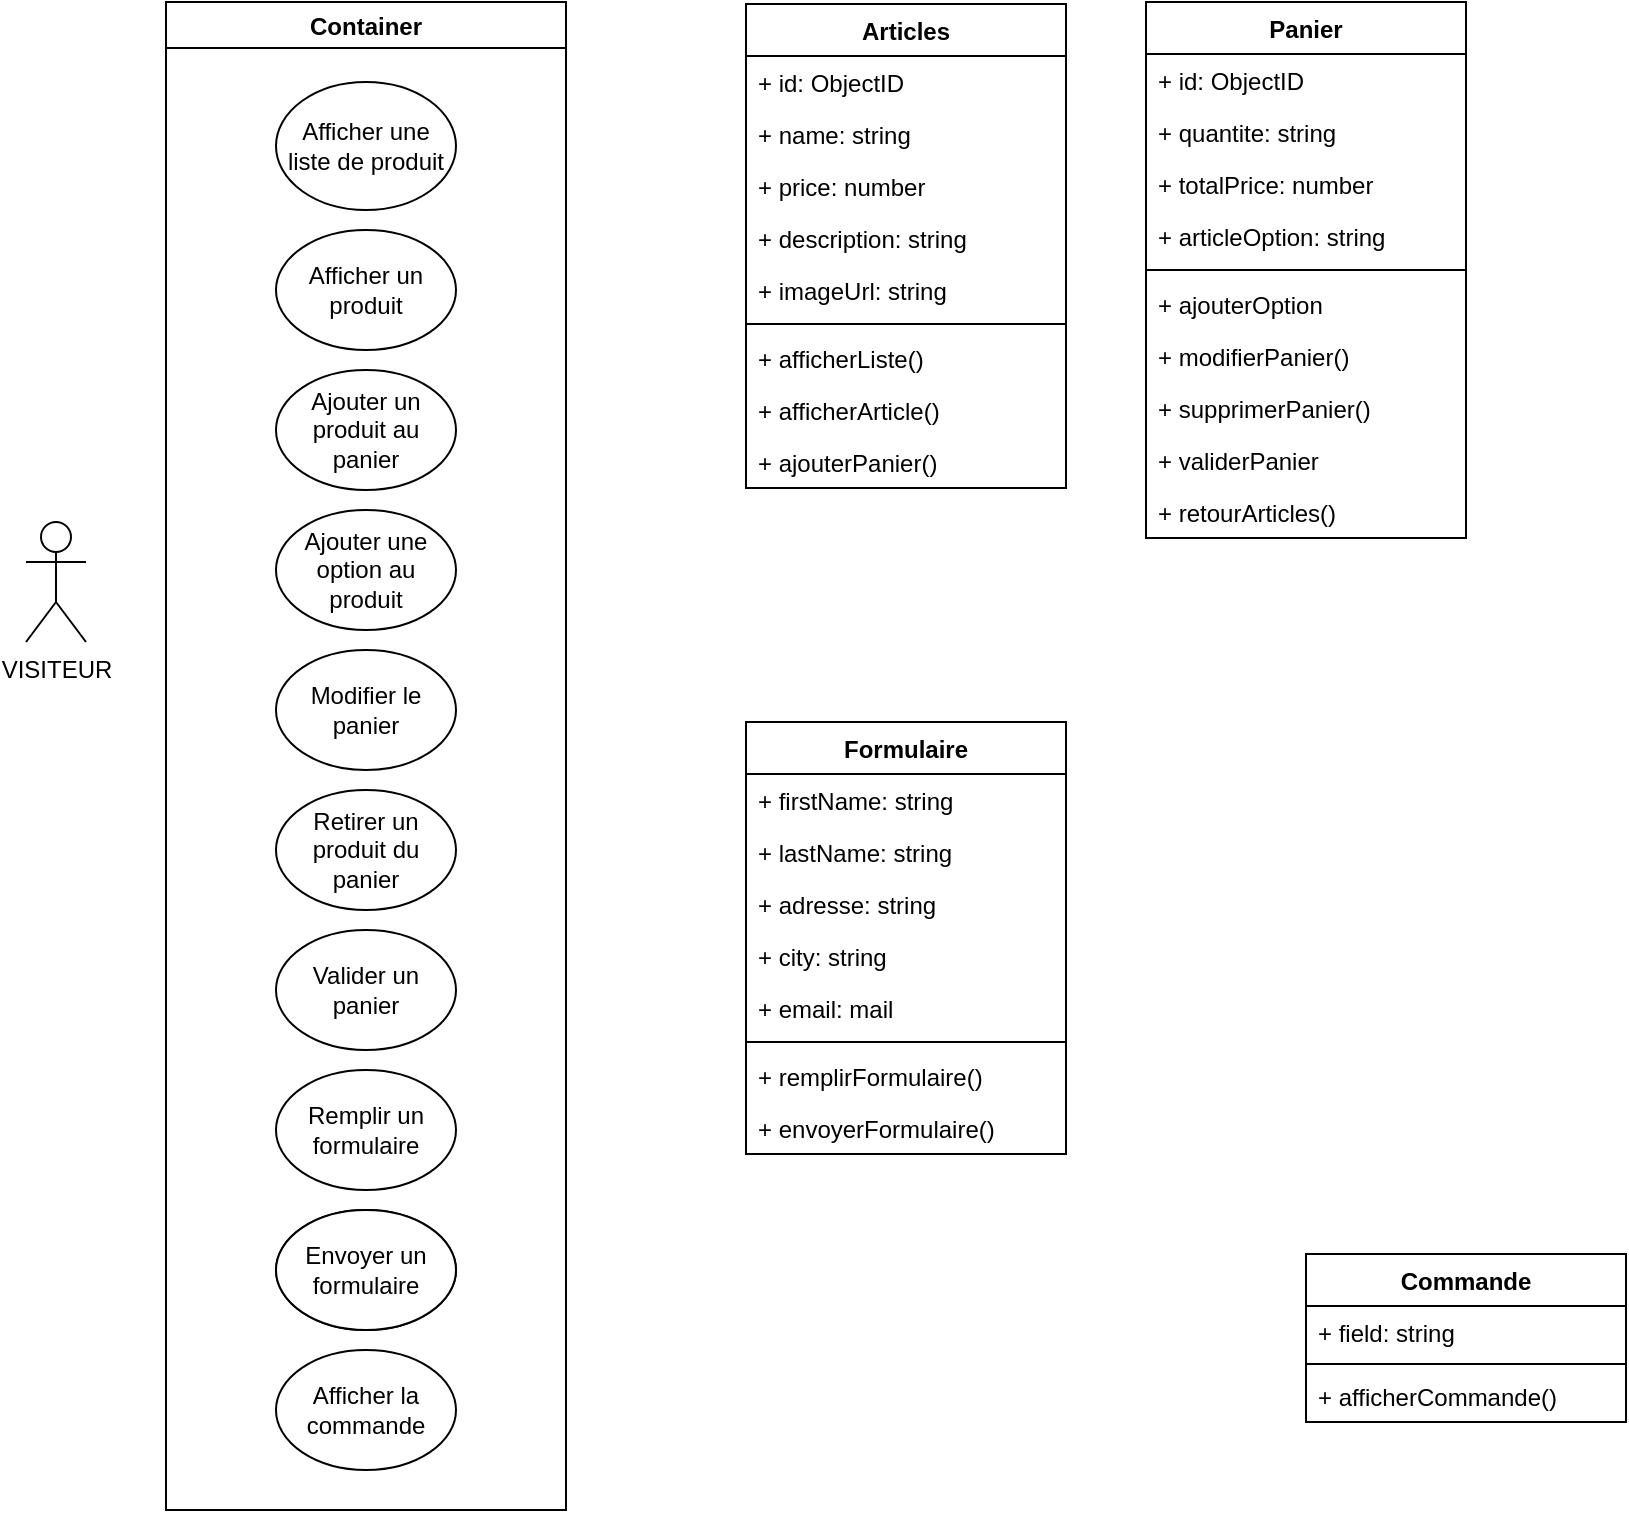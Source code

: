 <mxfile version="14.2.4" type="embed" pages="2">
    <diagram id="Bj3--WzSLbys1IzEkNcu" name="Page-1">
        <mxGraphModel dx="1284" dy="790" grid="1" gridSize="10" guides="1" tooltips="1" connect="1" arrows="1" fold="1" page="1" pageScale="1" pageWidth="827" pageHeight="1169" math="0" shadow="0">
            <root>
                <mxCell id="0"/>
                <mxCell id="1" parent="0"/>
                <mxCell id="2" value="VISITEUR" style="shape=umlActor;verticalLabelPosition=bottom;verticalAlign=top;html=1;" parent="1" vertex="1">
                    <mxGeometry x="80" y="300" width="30" height="60" as="geometry"/>
                </mxCell>
                <mxCell id="3" value="Afficher un produit" style="ellipse;whiteSpace=wrap;html=1;" parent="1" vertex="1">
                    <mxGeometry x="205" y="154" width="90" height="60" as="geometry"/>
                </mxCell>
                <mxCell id="4" value="Ajouter un produit au panier" style="ellipse;whiteSpace=wrap;html=1;" parent="1" vertex="1">
                    <mxGeometry x="205" y="224" width="90" height="60" as="geometry"/>
                </mxCell>
                <mxCell id="5" value="Ajouter une option au produit" style="ellipse;whiteSpace=wrap;html=1;" parent="1" vertex="1">
                    <mxGeometry x="205" y="294" width="90" height="60" as="geometry"/>
                </mxCell>
                <mxCell id="6" value="Afficher une liste de produit" style="ellipse;whiteSpace=wrap;html=1;" parent="1" vertex="1">
                    <mxGeometry x="205" y="80" width="90" height="64" as="geometry"/>
                </mxCell>
                <mxCell id="7" value="Valider un panier" style="ellipse;whiteSpace=wrap;html=1;" parent="1" vertex="1">
                    <mxGeometry x="205" y="504" width="90" height="60" as="geometry"/>
                </mxCell>
                <mxCell id="8" value="Retirer un produit du panier" style="ellipse;whiteSpace=wrap;html=1;" parent="1" vertex="1">
                    <mxGeometry x="205" y="434" width="90" height="60" as="geometry"/>
                </mxCell>
                <mxCell id="9" value="Remplir un formulaire" style="ellipse;whiteSpace=wrap;html=1;" parent="1" vertex="1">
                    <mxGeometry x="205" y="574" width="90" height="60" as="geometry"/>
                </mxCell>
                <mxCell id="10" value="Envoyer un formulaire" style="ellipse;whiteSpace=wrap;html=1;" parent="1" vertex="1">
                    <mxGeometry x="205" y="644" width="90" height="60" as="geometry"/>
                </mxCell>
                <mxCell id="11" value="Afficher la commande" style="ellipse;whiteSpace=wrap;html=1;" parent="1" vertex="1">
                    <mxGeometry x="205" y="714" width="90" height="60" as="geometry"/>
                </mxCell>
                <mxCell id="12" value="Envoyer un formulaire" style="ellipse;whiteSpace=wrap;html=1;" parent="1" vertex="1">
                    <mxGeometry x="205" y="644" width="90" height="60" as="geometry"/>
                </mxCell>
                <mxCell id="13" value="Modifier le panier" style="ellipse;whiteSpace=wrap;html=1;" parent="1" vertex="1">
                    <mxGeometry x="205" y="364" width="90" height="60" as="geometry"/>
                </mxCell>
                <mxCell id="14" value="Articles" style="swimlane;fontStyle=1;align=center;verticalAlign=top;childLayout=stackLayout;horizontal=1;startSize=26;horizontalStack=0;resizeParent=1;resizeParentMax=0;resizeLast=0;collapsible=1;marginBottom=0;" parent="1" vertex="1">
                    <mxGeometry x="440" y="41" width="160" height="242" as="geometry"/>
                </mxCell>
                <mxCell id="15" value="+ id: ObjectID" style="text;strokeColor=none;fillColor=none;align=left;verticalAlign=top;spacingLeft=4;spacingRight=4;overflow=hidden;rotatable=0;points=[[0,0.5],[1,0.5]];portConstraint=eastwest;" parent="14" vertex="1">
                    <mxGeometry y="26" width="160" height="26" as="geometry"/>
                </mxCell>
                <mxCell id="16" value="+ name: string" style="text;strokeColor=none;fillColor=none;align=left;verticalAlign=top;spacingLeft=4;spacingRight=4;overflow=hidden;rotatable=0;points=[[0,0.5],[1,0.5]];portConstraint=eastwest;" parent="14" vertex="1">
                    <mxGeometry y="52" width="160" height="26" as="geometry"/>
                </mxCell>
                <mxCell id="17" value="+ price: number" style="text;strokeColor=none;fillColor=none;align=left;verticalAlign=top;spacingLeft=4;spacingRight=4;overflow=hidden;rotatable=0;points=[[0,0.5],[1,0.5]];portConstraint=eastwest;" parent="14" vertex="1">
                    <mxGeometry y="78" width="160" height="26" as="geometry"/>
                </mxCell>
                <mxCell id="18" value="+ description: string" style="text;strokeColor=none;fillColor=none;align=left;verticalAlign=top;spacingLeft=4;spacingRight=4;overflow=hidden;rotatable=0;points=[[0,0.5],[1,0.5]];portConstraint=eastwest;" parent="14" vertex="1">
                    <mxGeometry y="104" width="160" height="26" as="geometry"/>
                </mxCell>
                <mxCell id="19" value="+ imageUrl: string" style="text;strokeColor=none;fillColor=none;align=left;verticalAlign=top;spacingLeft=4;spacingRight=4;overflow=hidden;rotatable=0;points=[[0,0.5],[1,0.5]];portConstraint=eastwest;" parent="14" vertex="1">
                    <mxGeometry y="130" width="160" height="26" as="geometry"/>
                </mxCell>
                <mxCell id="20" value="" style="line;strokeWidth=1;fillColor=none;align=left;verticalAlign=middle;spacingTop=-1;spacingLeft=3;spacingRight=3;rotatable=0;labelPosition=right;points=[];portConstraint=eastwest;" parent="14" vertex="1">
                    <mxGeometry y="156" width="160" height="8" as="geometry"/>
                </mxCell>
                <mxCell id="21" value="+ afficherListe()" style="text;strokeColor=none;fillColor=none;align=left;verticalAlign=top;spacingLeft=4;spacingRight=4;overflow=hidden;rotatable=0;points=[[0,0.5],[1,0.5]];portConstraint=eastwest;" parent="14" vertex="1">
                    <mxGeometry y="164" width="160" height="26" as="geometry"/>
                </mxCell>
                <mxCell id="22" value="+ afficherArticle()" style="text;strokeColor=none;fillColor=none;align=left;verticalAlign=top;spacingLeft=4;spacingRight=4;overflow=hidden;rotatable=0;points=[[0,0.5],[1,0.5]];portConstraint=eastwest;" parent="14" vertex="1">
                    <mxGeometry y="190" width="160" height="26" as="geometry"/>
                </mxCell>
                <mxCell id="23" value="+ ajouterPanier()" style="text;strokeColor=none;fillColor=none;align=left;verticalAlign=top;spacingLeft=4;spacingRight=4;overflow=hidden;rotatable=0;points=[[0,0.5],[1,0.5]];portConstraint=eastwest;" parent="14" vertex="1">
                    <mxGeometry y="216" width="160" height="26" as="geometry"/>
                </mxCell>
                <mxCell id="24" value="Panier" style="swimlane;fontStyle=1;align=center;verticalAlign=top;childLayout=stackLayout;horizontal=1;startSize=26;horizontalStack=0;resizeParent=1;resizeParentMax=0;resizeLast=0;collapsible=1;marginBottom=0;" parent="1" vertex="1">
                    <mxGeometry x="640" y="40" width="160" height="268" as="geometry"/>
                </mxCell>
                <mxCell id="25" value="+ id: ObjectID" style="text;strokeColor=none;fillColor=none;align=left;verticalAlign=top;spacingLeft=4;spacingRight=4;overflow=hidden;rotatable=0;points=[[0,0.5],[1,0.5]];portConstraint=eastwest;" parent="24" vertex="1">
                    <mxGeometry y="26" width="160" height="26" as="geometry"/>
                </mxCell>
                <mxCell id="26" value="+ quantite: string" style="text;strokeColor=none;fillColor=none;align=left;verticalAlign=top;spacingLeft=4;spacingRight=4;overflow=hidden;rotatable=0;points=[[0,0.5],[1,0.5]];portConstraint=eastwest;" parent="24" vertex="1">
                    <mxGeometry y="52" width="160" height="26" as="geometry"/>
                </mxCell>
                <mxCell id="27" value="+ totalPrice: number" style="text;strokeColor=none;fillColor=none;align=left;verticalAlign=top;spacingLeft=4;spacingRight=4;overflow=hidden;rotatable=0;points=[[0,0.5],[1,0.5]];portConstraint=eastwest;" parent="24" vertex="1">
                    <mxGeometry y="78" width="160" height="26" as="geometry"/>
                </mxCell>
                <mxCell id="28" value="+ articleOption: string" style="text;strokeColor=none;fillColor=none;align=left;verticalAlign=top;spacingLeft=4;spacingRight=4;overflow=hidden;rotatable=0;points=[[0,0.5],[1,0.5]];portConstraint=eastwest;" parent="24" vertex="1">
                    <mxGeometry y="104" width="160" height="26" as="geometry"/>
                </mxCell>
                <mxCell id="29" value="" style="line;strokeWidth=1;fillColor=none;align=left;verticalAlign=middle;spacingTop=-1;spacingLeft=3;spacingRight=3;rotatable=0;labelPosition=right;points=[];portConstraint=eastwest;" parent="24" vertex="1">
                    <mxGeometry y="130" width="160" height="8" as="geometry"/>
                </mxCell>
                <mxCell id="30" value="+ ajouterOption" style="text;strokeColor=none;fillColor=none;align=left;verticalAlign=top;spacingLeft=4;spacingRight=4;overflow=hidden;rotatable=0;points=[[0,0.5],[1,0.5]];portConstraint=eastwest;" parent="24" vertex="1">
                    <mxGeometry y="138" width="160" height="26" as="geometry"/>
                </mxCell>
                <mxCell id="31" value="+ modifierPanier()" style="text;strokeColor=none;fillColor=none;align=left;verticalAlign=top;spacingLeft=4;spacingRight=4;overflow=hidden;rotatable=0;points=[[0,0.5],[1,0.5]];portConstraint=eastwest;" parent="24" vertex="1">
                    <mxGeometry y="164" width="160" height="26" as="geometry"/>
                </mxCell>
                <mxCell id="32" value="+ supprimerPanier()" style="text;strokeColor=none;fillColor=none;align=left;verticalAlign=top;spacingLeft=4;spacingRight=4;overflow=hidden;rotatable=0;points=[[0,0.5],[1,0.5]];portConstraint=eastwest;" parent="24" vertex="1">
                    <mxGeometry y="190" width="160" height="26" as="geometry"/>
                </mxCell>
                <mxCell id="33" value="+ validerPanier" style="text;strokeColor=none;fillColor=none;align=left;verticalAlign=top;spacingLeft=4;spacingRight=4;overflow=hidden;rotatable=0;points=[[0,0.5],[1,0.5]];portConstraint=eastwest;" parent="24" vertex="1">
                    <mxGeometry y="216" width="160" height="26" as="geometry"/>
                </mxCell>
                <mxCell id="34" value="+ retourArticles()" style="text;strokeColor=none;fillColor=none;align=left;verticalAlign=top;spacingLeft=4;spacingRight=4;overflow=hidden;rotatable=0;points=[[0,0.5],[1,0.5]];portConstraint=eastwest;" parent="24" vertex="1">
                    <mxGeometry y="242" width="160" height="26" as="geometry"/>
                </mxCell>
                <mxCell id="35" value="Formulaire" style="swimlane;fontStyle=1;align=center;verticalAlign=top;childLayout=stackLayout;horizontal=1;startSize=26;horizontalStack=0;resizeParent=1;resizeParentMax=0;resizeLast=0;collapsible=1;marginBottom=0;" parent="1" vertex="1">
                    <mxGeometry x="440" y="400" width="160" height="216" as="geometry"/>
                </mxCell>
                <mxCell id="36" value="+ firstName: string" style="text;strokeColor=none;fillColor=none;align=left;verticalAlign=top;spacingLeft=4;spacingRight=4;overflow=hidden;rotatable=0;points=[[0,0.5],[1,0.5]];portConstraint=eastwest;" parent="35" vertex="1">
                    <mxGeometry y="26" width="160" height="26" as="geometry"/>
                </mxCell>
                <mxCell id="37" value="+ lastName: string" style="text;strokeColor=none;fillColor=none;align=left;verticalAlign=top;spacingLeft=4;spacingRight=4;overflow=hidden;rotatable=0;points=[[0,0.5],[1,0.5]];portConstraint=eastwest;" parent="35" vertex="1">
                    <mxGeometry y="52" width="160" height="26" as="geometry"/>
                </mxCell>
                <mxCell id="38" value="+ adresse: string" style="text;strokeColor=none;fillColor=none;align=left;verticalAlign=top;spacingLeft=4;spacingRight=4;overflow=hidden;rotatable=0;points=[[0,0.5],[1,0.5]];portConstraint=eastwest;" parent="35" vertex="1">
                    <mxGeometry y="78" width="160" height="26" as="geometry"/>
                </mxCell>
                <mxCell id="39" value="+ city: string" style="text;strokeColor=none;fillColor=none;align=left;verticalAlign=top;spacingLeft=4;spacingRight=4;overflow=hidden;rotatable=0;points=[[0,0.5],[1,0.5]];portConstraint=eastwest;" parent="35" vertex="1">
                    <mxGeometry y="104" width="160" height="26" as="geometry"/>
                </mxCell>
                <mxCell id="40" value="+ email: mail" style="text;strokeColor=none;fillColor=none;align=left;verticalAlign=top;spacingLeft=4;spacingRight=4;overflow=hidden;rotatable=0;points=[[0,0.5],[1,0.5]];portConstraint=eastwest;" parent="35" vertex="1">
                    <mxGeometry y="130" width="160" height="26" as="geometry"/>
                </mxCell>
                <mxCell id="41" value="" style="line;strokeWidth=1;fillColor=none;align=left;verticalAlign=middle;spacingTop=-1;spacingLeft=3;spacingRight=3;rotatable=0;labelPosition=right;points=[];portConstraint=eastwest;" parent="35" vertex="1">
                    <mxGeometry y="156" width="160" height="8" as="geometry"/>
                </mxCell>
                <mxCell id="42" value="+ remplirFormulaire()" style="text;strokeColor=none;fillColor=none;align=left;verticalAlign=top;spacingLeft=4;spacingRight=4;overflow=hidden;rotatable=0;points=[[0,0.5],[1,0.5]];portConstraint=eastwest;" parent="35" vertex="1">
                    <mxGeometry y="164" width="160" height="26" as="geometry"/>
                </mxCell>
                <mxCell id="43" value="+ envoyerFormulaire()" style="text;strokeColor=none;fillColor=none;align=left;verticalAlign=top;spacingLeft=4;spacingRight=4;overflow=hidden;rotatable=0;points=[[0,0.5],[1,0.5]];portConstraint=eastwest;" parent="35" vertex="1">
                    <mxGeometry y="190" width="160" height="26" as="geometry"/>
                </mxCell>
                <mxCell id="44" value="Commande" style="swimlane;fontStyle=1;align=center;verticalAlign=top;childLayout=stackLayout;horizontal=1;startSize=26;horizontalStack=0;resizeParent=1;resizeParentMax=0;resizeLast=0;collapsible=1;marginBottom=0;" parent="1" vertex="1">
                    <mxGeometry x="720" y="666" width="160" height="84" as="geometry"/>
                </mxCell>
                <mxCell id="45" value="+ field: string" style="text;strokeColor=none;fillColor=none;align=left;verticalAlign=top;spacingLeft=4;spacingRight=4;overflow=hidden;rotatable=0;points=[[0,0.5],[1,0.5]];portConstraint=eastwest;" parent="44" vertex="1">
                    <mxGeometry y="26" width="160" height="26" as="geometry"/>
                </mxCell>
                <mxCell id="46" value="" style="line;strokeWidth=1;fillColor=none;align=left;verticalAlign=middle;spacingTop=-1;spacingLeft=3;spacingRight=3;rotatable=0;labelPosition=right;points=[];portConstraint=eastwest;" parent="44" vertex="1">
                    <mxGeometry y="52" width="160" height="6" as="geometry"/>
                </mxCell>
                <mxCell id="47" value="+ afficherCommande()" style="text;strokeColor=none;fillColor=none;align=left;verticalAlign=top;spacingLeft=4;spacingRight=4;overflow=hidden;rotatable=0;points=[[0,0.5],[1,0.5]];portConstraint=eastwest;" parent="44" vertex="1">
                    <mxGeometry y="58" width="160" height="26" as="geometry"/>
                </mxCell>
                <mxCell id="48" value="Container" style="swimlane;" parent="1" vertex="1">
                    <mxGeometry x="150" y="40" width="200" height="754" as="geometry"/>
                </mxCell>
            </root>
        </mxGraphModel>
    </diagram>
    <diagram id="xl1PcbubNmeHNcF9bd1K" name="Page-2">
        &#xa;
        <mxGraphModel dx="1257" dy="623" grid="1" gridSize="10" guides="1" tooltips="1" connect="1" arrows="1" fold="1" page="1" pageScale="1" pageWidth="827" pageHeight="1169" math="0" shadow="0">
            &#xa;
            <root>
                &#xa;
                <mxCell id="cvAk_tZ0nEqIzpJr7lG6-0"/>
                &#xa;
                <mxCell id="cvAk_tZ0nEqIzpJr7lG6-1" parent="cvAk_tZ0nEqIzpJr7lG6-0"/>
                &#xa;
            </root>
            &#xa;
        </mxGraphModel>
        &#xa;
    </diagram>
</mxfile>